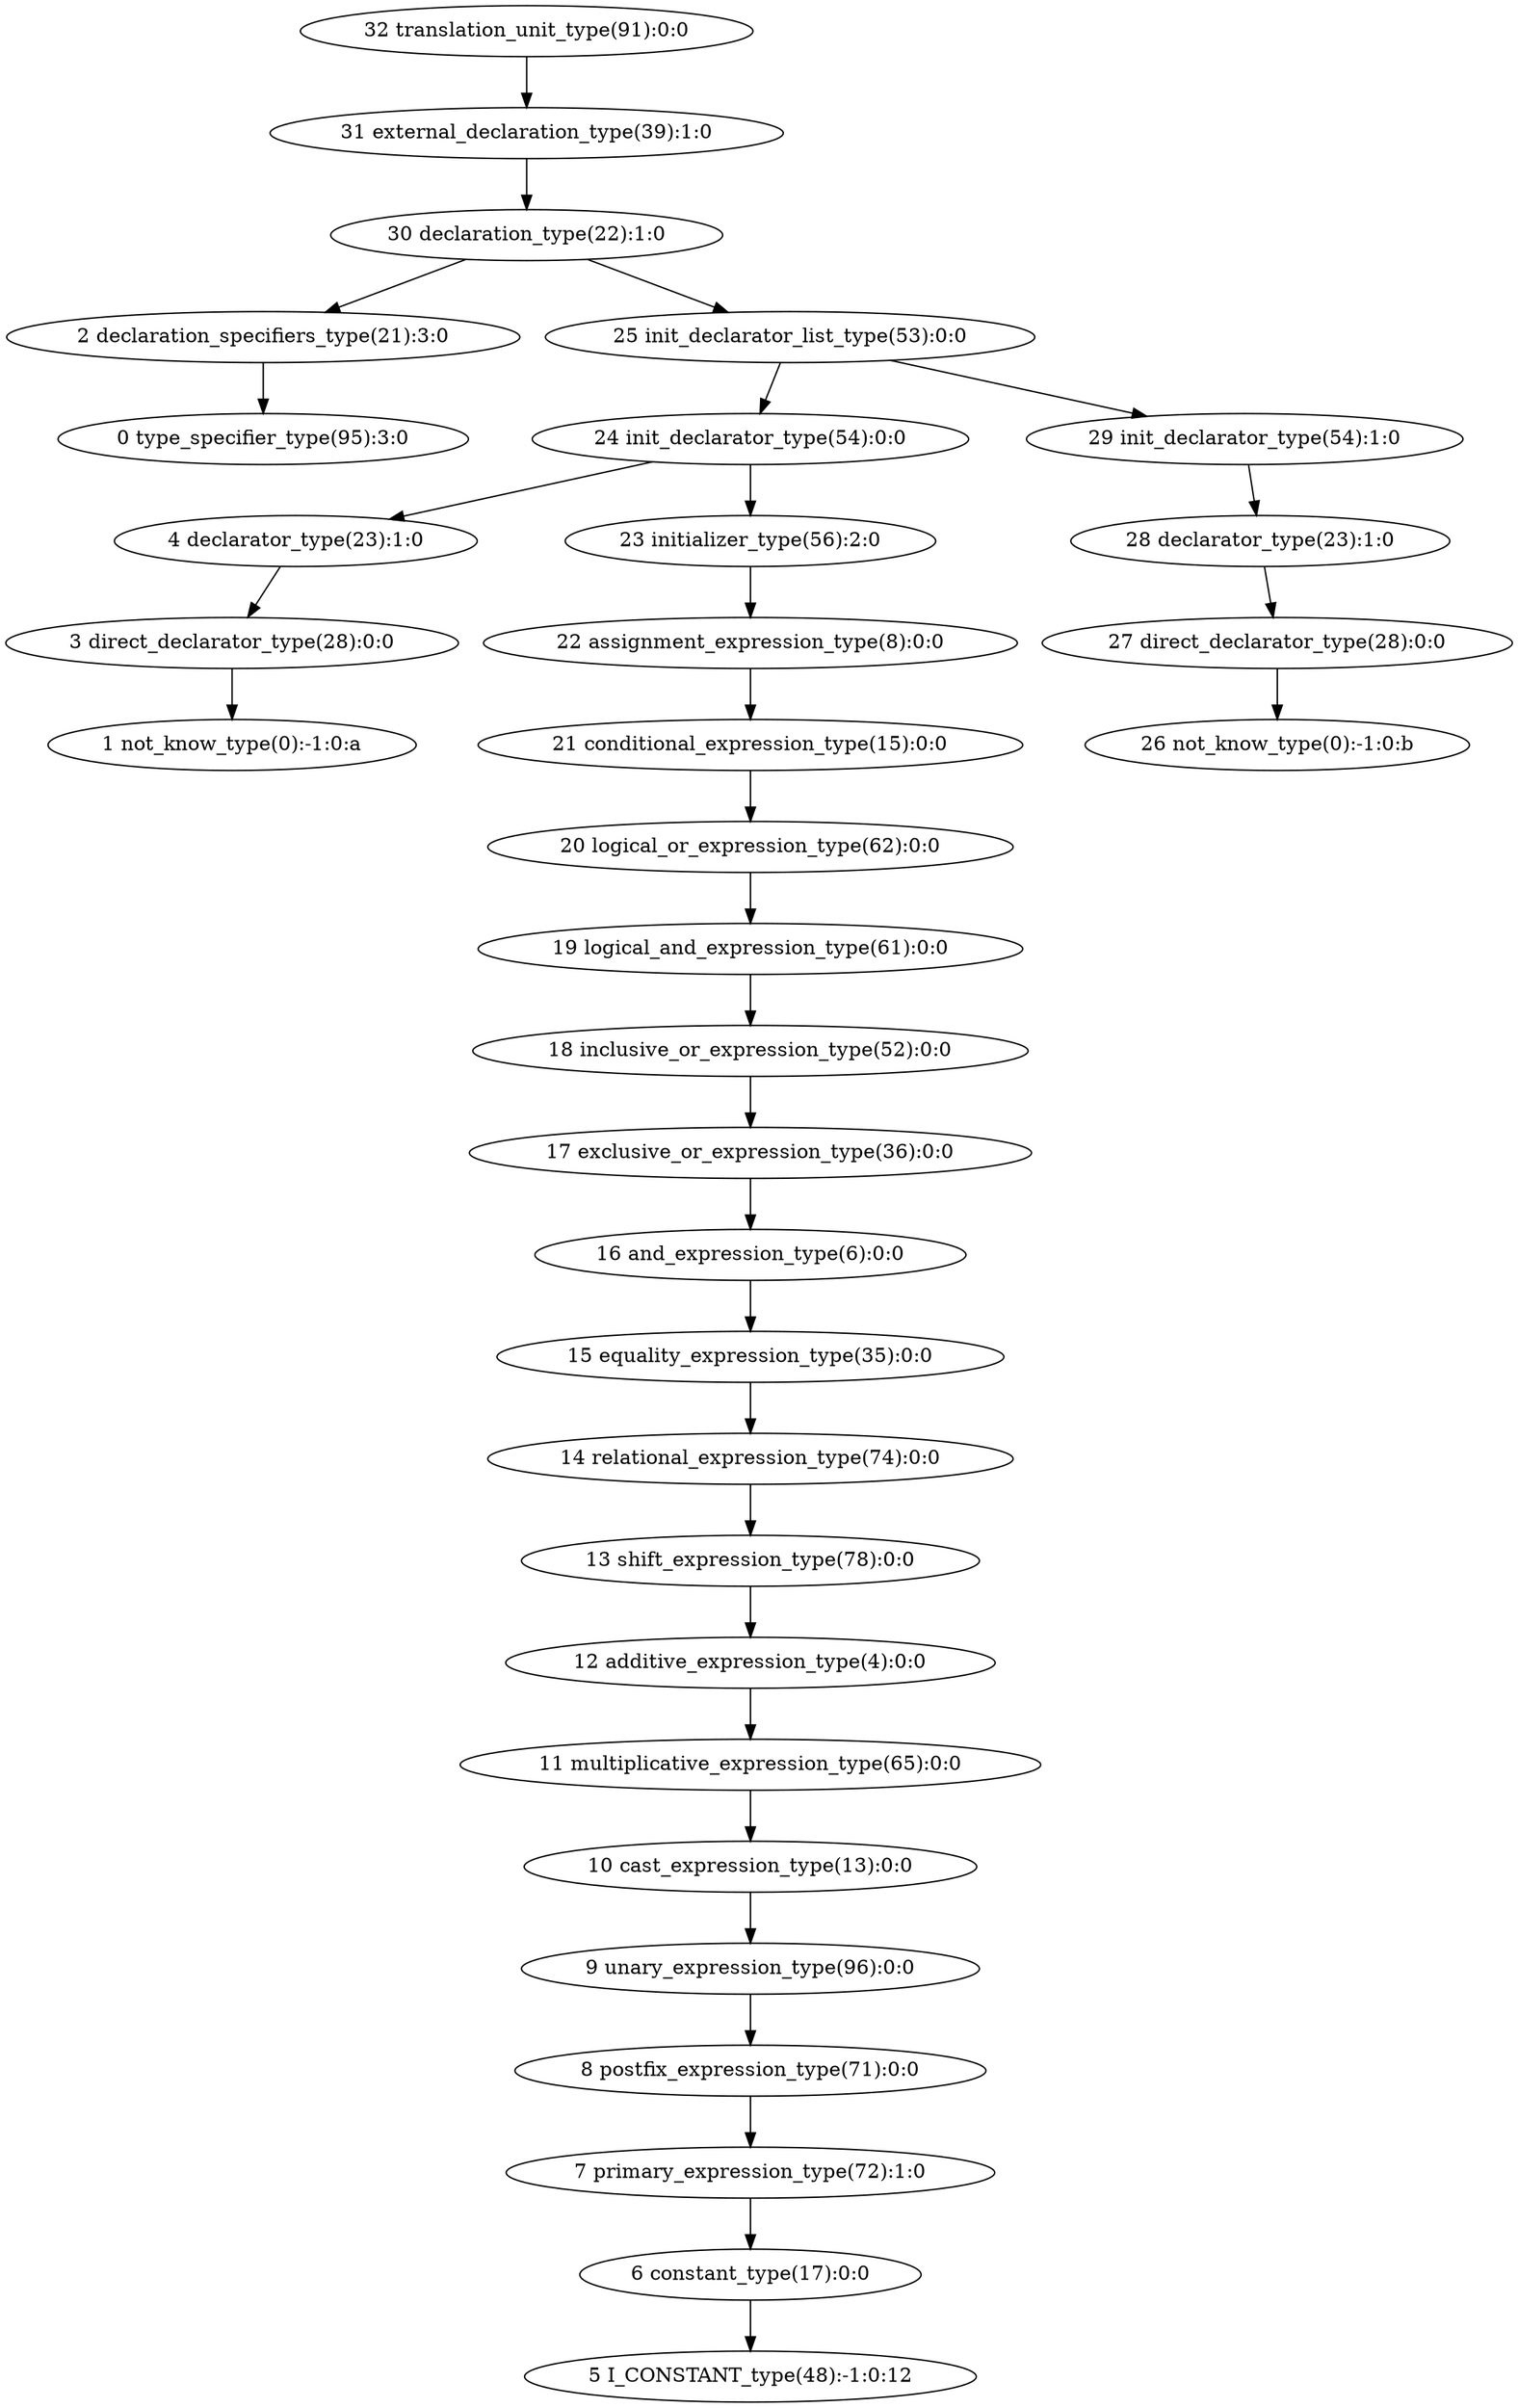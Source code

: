 digraph G{
32[label="32 translation_unit_type(91):0:0"];
31[label="31 external_declaration_type(39):1:0"];
32->31;
31[label="31 external_declaration_type(39):1:0"];
30[label="30 declaration_type(22):1:0"];
31->30;
30[label="30 declaration_type(22):1:0"];
2[label="2 declaration_specifiers_type(21):3:0"];
30->2;
2[label="2 declaration_specifiers_type(21):3:0"];
0[label="0 type_specifier_type(95):3:0"];
2->0;
0[label="0 type_specifier_type(95):3:0"];
25[label="25 init_declarator_list_type(53):0:0"];
30->25;
25[label="25 init_declarator_list_type(53):0:0"];
24[label="24 init_declarator_type(54):0:0"];
25->24;
24[label="24 init_declarator_type(54):0:0"];
4[label="4 declarator_type(23):1:0"];
24->4;
4[label="4 declarator_type(23):1:0"];
3[label="3 direct_declarator_type(28):0:0"];
4->3;
3[label="3 direct_declarator_type(28):0:0"];
1[label="1 not_know_type(0):-1:0:a"];
3->1;
1[label="1 not_know_type(0):-1:0:a"];
23[label="23 initializer_type(56):2:0"];
24->23;
23[label="23 initializer_type(56):2:0"];
22[label="22 assignment_expression_type(8):0:0"];
23->22;
22[label="22 assignment_expression_type(8):0:0"];
21[label="21 conditional_expression_type(15):0:0"];
22->21;
21[label="21 conditional_expression_type(15):0:0"];
20[label="20 logical_or_expression_type(62):0:0"];
21->20;
20[label="20 logical_or_expression_type(62):0:0"];
19[label="19 logical_and_expression_type(61):0:0"];
20->19;
19[label="19 logical_and_expression_type(61):0:0"];
18[label="18 inclusive_or_expression_type(52):0:0"];
19->18;
18[label="18 inclusive_or_expression_type(52):0:0"];
17[label="17 exclusive_or_expression_type(36):0:0"];
18->17;
17[label="17 exclusive_or_expression_type(36):0:0"];
16[label="16 and_expression_type(6):0:0"];
17->16;
16[label="16 and_expression_type(6):0:0"];
15[label="15 equality_expression_type(35):0:0"];
16->15;
15[label="15 equality_expression_type(35):0:0"];
14[label="14 relational_expression_type(74):0:0"];
15->14;
14[label="14 relational_expression_type(74):0:0"];
13[label="13 shift_expression_type(78):0:0"];
14->13;
13[label="13 shift_expression_type(78):0:0"];
12[label="12 additive_expression_type(4):0:0"];
13->12;
12[label="12 additive_expression_type(4):0:0"];
11[label="11 multiplicative_expression_type(65):0:0"];
12->11;
11[label="11 multiplicative_expression_type(65):0:0"];
10[label="10 cast_expression_type(13):0:0"];
11->10;
10[label="10 cast_expression_type(13):0:0"];
9[label="9 unary_expression_type(96):0:0"];
10->9;
9[label="9 unary_expression_type(96):0:0"];
8[label="8 postfix_expression_type(71):0:0"];
9->8;
8[label="8 postfix_expression_type(71):0:0"];
7[label="7 primary_expression_type(72):1:0"];
8->7;
7[label="7 primary_expression_type(72):1:0"];
6[label="6 constant_type(17):0:0"];
7->6;
6[label="6 constant_type(17):0:0"];
5[label="5 I_CONSTANT_type(48):-1:0:12"];
6->5;
5[label="5 I_CONSTANT_type(48):-1:0:12"];
29[label="29 init_declarator_type(54):1:0"];
25->29;
29[label="29 init_declarator_type(54):1:0"];
28[label="28 declarator_type(23):1:0"];
29->28;
28[label="28 declarator_type(23):1:0"];
27[label="27 direct_declarator_type(28):0:0"];
28->27;
27[label="27 direct_declarator_type(28):0:0"];
26[label="26 not_know_type(0):-1:0:b"];
27->26;
26[label="26 not_know_type(0):-1:0:b"];
}
